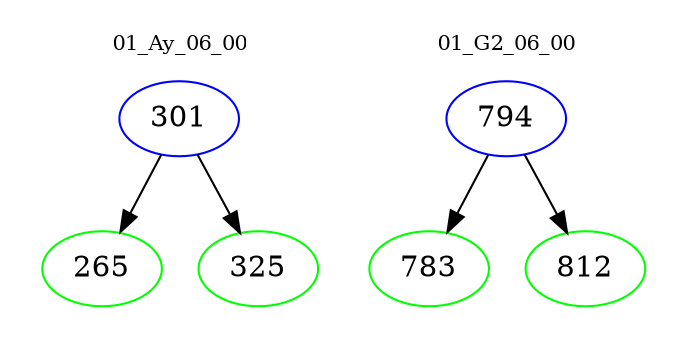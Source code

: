 digraph{
subgraph cluster_0 {
color = white
label = "01_Ay_06_00";
fontsize=10;
T0_301 [label="301", color="blue"]
T0_301 -> T0_265 [color="black"]
T0_265 [label="265", color="green"]
T0_301 -> T0_325 [color="black"]
T0_325 [label="325", color="green"]
}
subgraph cluster_1 {
color = white
label = "01_G2_06_00";
fontsize=10;
T1_794 [label="794", color="blue"]
T1_794 -> T1_783 [color="black"]
T1_783 [label="783", color="green"]
T1_794 -> T1_812 [color="black"]
T1_812 [label="812", color="green"]
}
}
